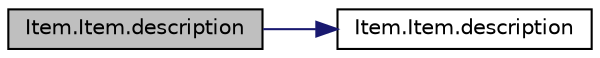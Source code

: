 digraph "Item.Item.description"
{
 // LATEX_PDF_SIZE
  edge [fontname="Helvetica",fontsize="10",labelfontname="Helvetica",labelfontsize="10"];
  node [fontname="Helvetica",fontsize="10",shape=record];
  rankdir="LR";
  Node1 [label="Item.Item.description",height=0.2,width=0.4,color="black", fillcolor="grey75", style="filled", fontcolor="black",tooltip=" "];
  Node1 -> Node2 [color="midnightblue",fontsize="10",style="solid",fontname="Helvetica"];
  Node2 [label="Item.Item.description",height=0.2,width=0.4,color="black", fillcolor="white", style="filled",URL="$class_item_1_1_item.html#a74cb0b1e5058c107058934f32f773253",tooltip=" "];
}
